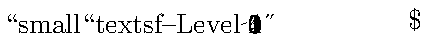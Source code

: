 \documentclass[border=5mm]{standalone}
\usepackage{luamplib}
\begin{document}
\mplibtextextlabel{enable}
\begin{mplibcode}

vardef koch(expr level, a, b) = 
    if level = 0:
        a -- b
    else:
        save p, q, r; pair p, q, r; 
        p = 1/3[a,b]; r = 2/3[a,b]; q = r rotatedabout(p, 60);
        koch(level-1, a, p) &
        koch(level-1, p, q) &
        koch(level-1, q, r) &
        koch(level-1, r, b) 
    fi
enddef;
beginfig(1);
    wd = 300;
    for n=0 upto 4:
        numeric y; y = -1/3 wd * n;
        path k; k = koch(n, origin, (wd, 0)) shifted (0, y);
        draw k withcolor 2/3 blue;
        label.urt("\small\textsf{Level " & decimal n & "}", point infinity of k);
        label.top("$\scriptstyle " & decimal length k & "/" & decimal arclength k & "$", (wd/2, y));
    endfor

endfig;
\end{mplibcode}
\end{document}

